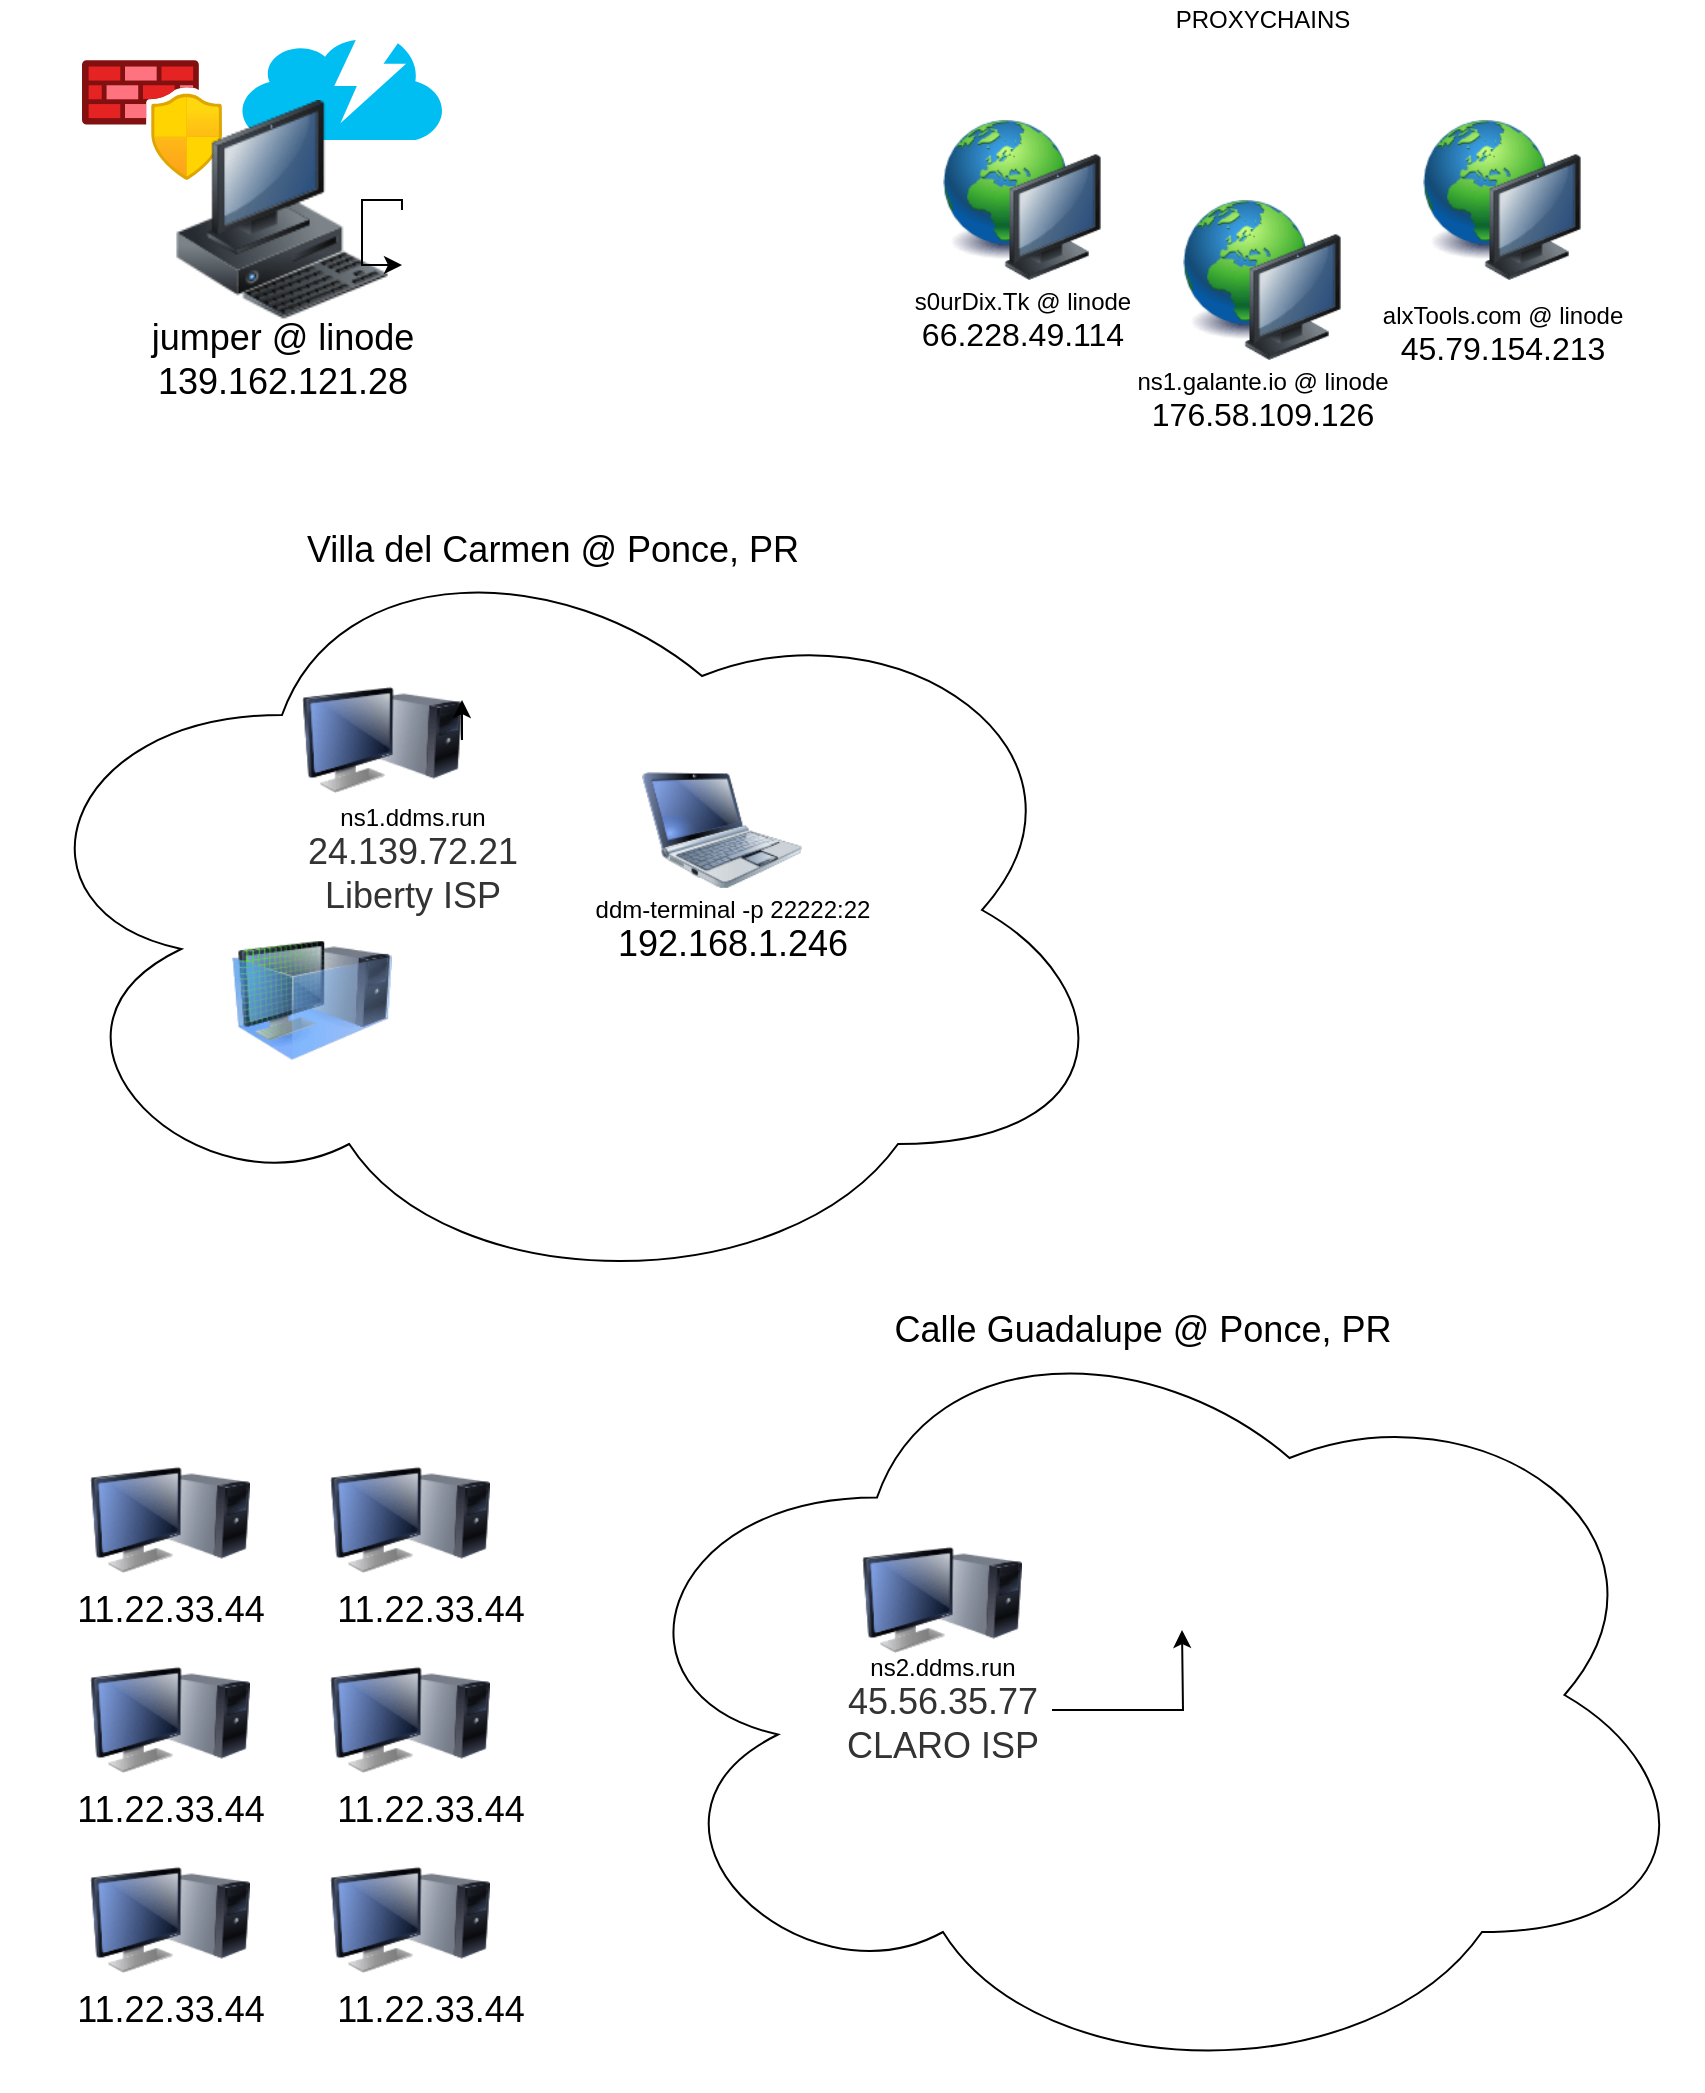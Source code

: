 <mxfile version="16.1.0" type="github">
  <diagram id="nY4Z1BW5NSsrqLZAc2jX" name="Page-1">
    <mxGraphModel dx="2522" dy="2281" grid="1" gridSize="10" guides="1" tooltips="1" connect="1" arrows="1" fold="1" page="1" pageScale="1" pageWidth="850" pageHeight="1100" math="0" shadow="0">
      <root>
        <mxCell id="0" />
        <mxCell id="1" parent="0" />
        <mxCell id="EgYcacuHEwXYEigUCl8H-2" value="" style="image;html=1;image=img/lib/clip_art/computers/Network_128x128.png" vertex="1" parent="1">
          <mxGeometry x="-270" y="-980" width="80" height="80" as="geometry" />
        </mxCell>
        <mxCell id="EgYcacuHEwXYEigUCl8H-3" value="ns1.galante.io @ linode&lt;br&gt;&lt;font face=&quot;latoweb, sans-serif&quot; size=&quot;3&quot;&gt;176.58.109.126&lt;/font&gt;" style="text;html=1;align=center;verticalAlign=middle;resizable=0;points=[];autosize=1;strokeColor=none;fillColor=none;" vertex="1" parent="1">
          <mxGeometry x="-300" y="-900" width="140" height="40" as="geometry" />
        </mxCell>
        <mxCell id="EgYcacuHEwXYEigUCl8H-7" value="" style="ellipse;shape=cloud;whiteSpace=wrap;html=1;" vertex="1" parent="1">
          <mxGeometry x="-860" y="-820" width="560" height="390" as="geometry" />
        </mxCell>
        <mxCell id="EgYcacuHEwXYEigUCl8H-4" value="" style="image;html=1;image=img/lib/clip_art/computers/Monitor_Tower_128x128.png" vertex="1" parent="1">
          <mxGeometry x="-710" y="-750" width="80" height="80" as="geometry" />
        </mxCell>
        <mxCell id="EgYcacuHEwXYEigUCl8H-5" value="ns1.ddms.run&lt;br&gt;&lt;span id=&quot;ip_address&quot; style=&quot;margin: 0px ; padding: 0px ; font-family: &amp;#34;arial&amp;#34; , sans-serif ; color: rgb(51 , 51 , 51) ; background-color: rgb(255 , 255 , 255)&quot;&gt;&lt;font style=&quot;font-size: 18px&quot;&gt;24.139.72.21&lt;br&gt;Liberty ISP&lt;/font&gt;&lt;br&gt;&lt;/span&gt;" style="text;html=1;align=center;verticalAlign=middle;resizable=0;points=[];autosize=1;strokeColor=none;fillColor=none;" vertex="1" parent="1">
          <mxGeometry x="-715" y="-675" width="120" height="50" as="geometry" />
        </mxCell>
        <mxCell id="EgYcacuHEwXYEigUCl8H-8" value="PROXYCHAINS" style="text;html=1;align=center;verticalAlign=middle;resizable=0;points=[];autosize=1;strokeColor=none;fillColor=none;" vertex="1" parent="1">
          <mxGeometry x="-280" y="-1080" width="100" height="20" as="geometry" />
        </mxCell>
        <mxCell id="EgYcacuHEwXYEigUCl8H-9" value="" style="image;html=1;image=img/lib/clip_art/computers/Network_128x128.png" vertex="1" parent="1">
          <mxGeometry x="-150" y="-1020" width="80" height="80" as="geometry" />
        </mxCell>
        <mxCell id="EgYcacuHEwXYEigUCl8H-10" value="&lt;br&gt;alxTools.com @ linode&lt;br&gt;&lt;font face=&quot;latoweb, sans-serif&quot; size=&quot;3&quot;&gt;45.79.154.213&lt;/font&gt;" style="text;html=1;align=center;verticalAlign=middle;resizable=0;points=[];autosize=1;strokeColor=none;fillColor=none;" vertex="1" parent="1">
          <mxGeometry x="-180" y="-945" width="140" height="50" as="geometry" />
        </mxCell>
        <mxCell id="EgYcacuHEwXYEigUCl8H-11" value="" style="image;html=1;image=img/lib/clip_art/computers/Network_128x128.png" vertex="1" parent="1">
          <mxGeometry x="-390" y="-1020" width="80" height="80" as="geometry" />
        </mxCell>
        <mxCell id="EgYcacuHEwXYEigUCl8H-12" value="s0urDix.Tk @ linode&lt;br&gt;&lt;span style=&quot;font-family: &amp;#34;latoweb&amp;#34; , sans-serif ; font-size: medium&quot;&gt;66.228.49.114&lt;/span&gt;" style="text;html=1;align=center;verticalAlign=middle;resizable=0;points=[];autosize=1;strokeColor=none;fillColor=none;" vertex="1" parent="1">
          <mxGeometry x="-410" y="-940" width="120" height="40" as="geometry" />
        </mxCell>
        <mxCell id="EgYcacuHEwXYEigUCl8H-13" value="" style="ellipse;shape=cloud;whiteSpace=wrap;html=1;" vertex="1" parent="1">
          <mxGeometry x="-560" y="-430" width="550" height="395" as="geometry" />
        </mxCell>
        <mxCell id="EgYcacuHEwXYEigUCl8H-14" value="" style="image;html=1;image=img/lib/clip_art/computers/Monitor_Tower_128x128.png" vertex="1" parent="1">
          <mxGeometry x="-430" y="-320" width="80" height="80" as="geometry" />
        </mxCell>
        <mxCell id="EgYcacuHEwXYEigUCl8H-48" value="" style="edgeStyle=orthogonalEdgeStyle;rounded=0;orthogonalLoop=1;jettySize=auto;html=1;fontSize=18;" edge="1" parent="1" source="EgYcacuHEwXYEigUCl8H-15">
          <mxGeometry relative="1" as="geometry">
            <mxPoint x="-270" y="-265" as="targetPoint" />
          </mxGeometry>
        </mxCell>
        <mxCell id="EgYcacuHEwXYEigUCl8H-15" value="ns2.ddms.run&lt;br&gt;&lt;span id=&quot;ip_address&quot; style=&quot;margin: 0px ; padding: 0px ; font-family: &amp;#34;arial&amp;#34; , sans-serif ; color: rgb(51 , 51 , 51) ; background-color: rgb(255 , 255 , 255)&quot;&gt;&lt;font style=&quot;font-size: 18px&quot;&gt;45.56.35.77&lt;br&gt;CLARO ISP&lt;/font&gt;&lt;br&gt;&lt;/span&gt;" style="text;html=1;align=center;verticalAlign=middle;resizable=0;points=[];autosize=1;strokeColor=none;fillColor=none;" vertex="1" parent="1">
          <mxGeometry x="-445" y="-250" width="110" height="50" as="geometry" />
        </mxCell>
        <mxCell id="EgYcacuHEwXYEigUCl8H-16" value="" style="image;html=1;image=img/lib/clip_art/computers/Netbook_128x128.png" vertex="1" parent="1">
          <mxGeometry x="-540" y="-705" width="80" height="80" as="geometry" />
        </mxCell>
        <mxCell id="EgYcacuHEwXYEigUCl8H-17" value="&lt;span&gt;ddm-terminal -p 22222:22&lt;br&gt;&lt;font style=&quot;font-size: 18px&quot;&gt;192.168.1.246&lt;/font&gt;&lt;br&gt;&lt;/span&gt;" style="text;html=1;align=center;verticalAlign=middle;resizable=0;points=[];autosize=1;strokeColor=none;fillColor=none;" vertex="1" parent="1">
          <mxGeometry x="-570" y="-635" width="150" height="40" as="geometry" />
        </mxCell>
        <mxCell id="EgYcacuHEwXYEigUCl8H-19" style="edgeStyle=orthogonalEdgeStyle;rounded=0;orthogonalLoop=1;jettySize=auto;html=1;exitX=1;exitY=0.5;exitDx=0;exitDy=0;entryX=1;entryY=0.25;entryDx=0;entryDy=0;fontSize=18;" edge="1" parent="1" source="EgYcacuHEwXYEigUCl8H-4" target="EgYcacuHEwXYEigUCl8H-4">
          <mxGeometry relative="1" as="geometry" />
        </mxCell>
        <mxCell id="EgYcacuHEwXYEigUCl8H-20" value="Villa del Carmen @ Ponce, PR" style="text;html=1;align=center;verticalAlign=middle;resizable=0;points=[];autosize=1;strokeColor=none;fillColor=none;fontSize=18;" vertex="1" parent="1">
          <mxGeometry x="-715" y="-820" width="260" height="30" as="geometry" />
        </mxCell>
        <mxCell id="EgYcacuHEwXYEigUCl8H-21" value="&lt;font style=&quot;font-size: 18px&quot;&gt;Calle Guadalupe @ Ponce, PR&lt;/font&gt;" style="text;html=1;align=center;verticalAlign=middle;resizable=0;points=[];autosize=1;strokeColor=none;fillColor=none;fontSize=18;" vertex="1" parent="1">
          <mxGeometry x="-420" y="-430" width="260" height="30" as="geometry" />
        </mxCell>
        <mxCell id="EgYcacuHEwXYEigUCl8H-33" value="" style="group" vertex="1" connectable="0" parent="1">
          <mxGeometry x="-820" y="-1060" width="200" height="130" as="geometry" />
        </mxCell>
        <mxCell id="EgYcacuHEwXYEigUCl8H-31" value="" style="aspect=fixed;html=1;points=[];align=center;image;fontSize=12;image=img/lib/azure2/networking/Azure_Firewall_Manager.svg;" vertex="1" parent="EgYcacuHEwXYEigUCl8H-33">
          <mxGeometry y="10" width="70" height="60" as="geometry" />
        </mxCell>
        <mxCell id="EgYcacuHEwXYEigUCl8H-30" value="" style="group" vertex="1" connectable="0" parent="EgYcacuHEwXYEigUCl8H-33">
          <mxGeometry x="60" width="140" height="130" as="geometry" />
        </mxCell>
        <mxCell id="EgYcacuHEwXYEigUCl8H-29" value="" style="verticalLabelPosition=bottom;html=1;verticalAlign=top;align=center;strokeColor=none;fillColor=#00BEF2;shape=mxgraph.azure.content_delivery_network;fontSize=18;" vertex="1" parent="EgYcacuHEwXYEigUCl8H-30">
          <mxGeometry x="20" width="100" height="50" as="geometry" />
        </mxCell>
        <mxCell id="EgYcacuHEwXYEigUCl8H-28" value="" style="image;html=1;image=img/lib/clip_art/computers/Workstation_128x128.png;fontSize=18;" vertex="1" parent="EgYcacuHEwXYEigUCl8H-30">
          <mxGeometry x="-20" y="30" width="120" height="110" as="geometry" />
        </mxCell>
        <mxCell id="EgYcacuHEwXYEigUCl8H-32" style="edgeStyle=orthogonalEdgeStyle;rounded=0;orthogonalLoop=1;jettySize=auto;html=1;exitX=1;exitY=0.5;exitDx=0;exitDy=0;entryX=1;entryY=0.75;entryDx=0;entryDy=0;fontSize=18;" edge="1" parent="EgYcacuHEwXYEigUCl8H-30" source="EgYcacuHEwXYEigUCl8H-28" target="EgYcacuHEwXYEigUCl8H-28">
          <mxGeometry relative="1" as="geometry">
            <Array as="points">
              <mxPoint x="80" y="80" />
            </Array>
          </mxGeometry>
        </mxCell>
        <mxCell id="EgYcacuHEwXYEigUCl8H-34" value="jumper @ linode&lt;br&gt;&lt;span style=&quot;font-family: &amp;#34;latoweb&amp;#34; , sans-serif&quot;&gt;&lt;font style=&quot;font-size: 18px&quot;&gt;139.162.121.28&lt;/font&gt;&lt;/span&gt;" style="text;html=1;align=center;verticalAlign=middle;resizable=0;points=[];autosize=1;strokeColor=none;fillColor=none;fontSize=18;" vertex="1" parent="1">
          <mxGeometry x="-795" y="-925" width="150" height="50" as="geometry" />
        </mxCell>
        <mxCell id="EgYcacuHEwXYEigUCl8H-35" value="" style="image;html=1;image=img/lib/clip_art/computers/Monitor_Tower_128x128.png;fontSize=18;" vertex="1" parent="1">
          <mxGeometry x="-816" y="-360" width="80" height="80" as="geometry" />
        </mxCell>
        <mxCell id="EgYcacuHEwXYEigUCl8H-36" value="" style="image;html=1;image=img/lib/clip_art/computers/Monitor_Tower_128x128.png;fontSize=18;" vertex="1" parent="1">
          <mxGeometry x="-696" y="-360" width="80" height="80" as="geometry" />
        </mxCell>
        <mxCell id="EgYcacuHEwXYEigUCl8H-37" value="" style="image;html=1;image=img/lib/clip_art/computers/Monitor_Tower_128x128.png;fontSize=18;" vertex="1" parent="1">
          <mxGeometry x="-816" y="-260" width="80" height="80" as="geometry" />
        </mxCell>
        <mxCell id="EgYcacuHEwXYEigUCl8H-38" value="" style="image;html=1;image=img/lib/clip_art/computers/Monitor_Tower_128x128.png;fontSize=18;" vertex="1" parent="1">
          <mxGeometry x="-696" y="-260" width="80" height="80" as="geometry" />
        </mxCell>
        <mxCell id="EgYcacuHEwXYEigUCl8H-39" value="" style="image;html=1;image=img/lib/clip_art/computers/Monitor_Tower_128x128.png;fontSize=18;" vertex="1" parent="1">
          <mxGeometry x="-816" y="-160" width="80" height="80" as="geometry" />
        </mxCell>
        <mxCell id="EgYcacuHEwXYEigUCl8H-40" value="" style="image;html=1;image=img/lib/clip_art/computers/Monitor_Tower_128x128.png;fontSize=18;" vertex="1" parent="1">
          <mxGeometry x="-696" y="-160" width="80" height="80" as="geometry" />
        </mxCell>
        <mxCell id="EgYcacuHEwXYEigUCl8H-41" value="11.22.33.44" style="text;html=1;align=center;verticalAlign=middle;resizable=0;points=[];autosize=1;strokeColor=none;fillColor=none;fontSize=18;" vertex="1" parent="1">
          <mxGeometry x="-831" y="-290" width="110" height="30" as="geometry" />
        </mxCell>
        <mxCell id="EgYcacuHEwXYEigUCl8H-42" value="11.22.33.44" style="text;html=1;align=center;verticalAlign=middle;resizable=0;points=[];autosize=1;strokeColor=none;fillColor=none;fontSize=18;" vertex="1" parent="1">
          <mxGeometry x="-831" y="-190" width="110" height="30" as="geometry" />
        </mxCell>
        <mxCell id="EgYcacuHEwXYEigUCl8H-43" value="11.22.33.44" style="text;html=1;align=center;verticalAlign=middle;resizable=0;points=[];autosize=1;strokeColor=none;fillColor=none;fontSize=18;" vertex="1" parent="1">
          <mxGeometry x="-831" y="-90" width="110" height="30" as="geometry" />
        </mxCell>
        <mxCell id="EgYcacuHEwXYEigUCl8H-44" value="11.22.33.44" style="text;html=1;align=center;verticalAlign=middle;resizable=0;points=[];autosize=1;strokeColor=none;fillColor=none;fontSize=18;" vertex="1" parent="1">
          <mxGeometry x="-701" y="-290" width="110" height="30" as="geometry" />
        </mxCell>
        <mxCell id="EgYcacuHEwXYEigUCl8H-45" value="11.22.33.44" style="text;html=1;align=center;verticalAlign=middle;resizable=0;points=[];autosize=1;strokeColor=none;fillColor=none;fontSize=18;" vertex="1" parent="1">
          <mxGeometry x="-701" y="-190" width="110" height="30" as="geometry" />
        </mxCell>
        <mxCell id="EgYcacuHEwXYEigUCl8H-46" value="11.22.33.44" style="text;html=1;align=center;verticalAlign=middle;resizable=0;points=[];autosize=1;strokeColor=none;fillColor=none;fontSize=18;" vertex="1" parent="1">
          <mxGeometry x="-701" y="-90" width="110" height="30" as="geometry" />
        </mxCell>
        <mxCell id="EgYcacuHEwXYEigUCl8H-49" value="" style="image;html=1;image=img/lib/clip_art/computers/Virtual_Machine_128x128.png;fontSize=18;" vertex="1" parent="1">
          <mxGeometry x="-745" y="-620" width="80" height="80" as="geometry" />
        </mxCell>
      </root>
    </mxGraphModel>
  </diagram>
</mxfile>
